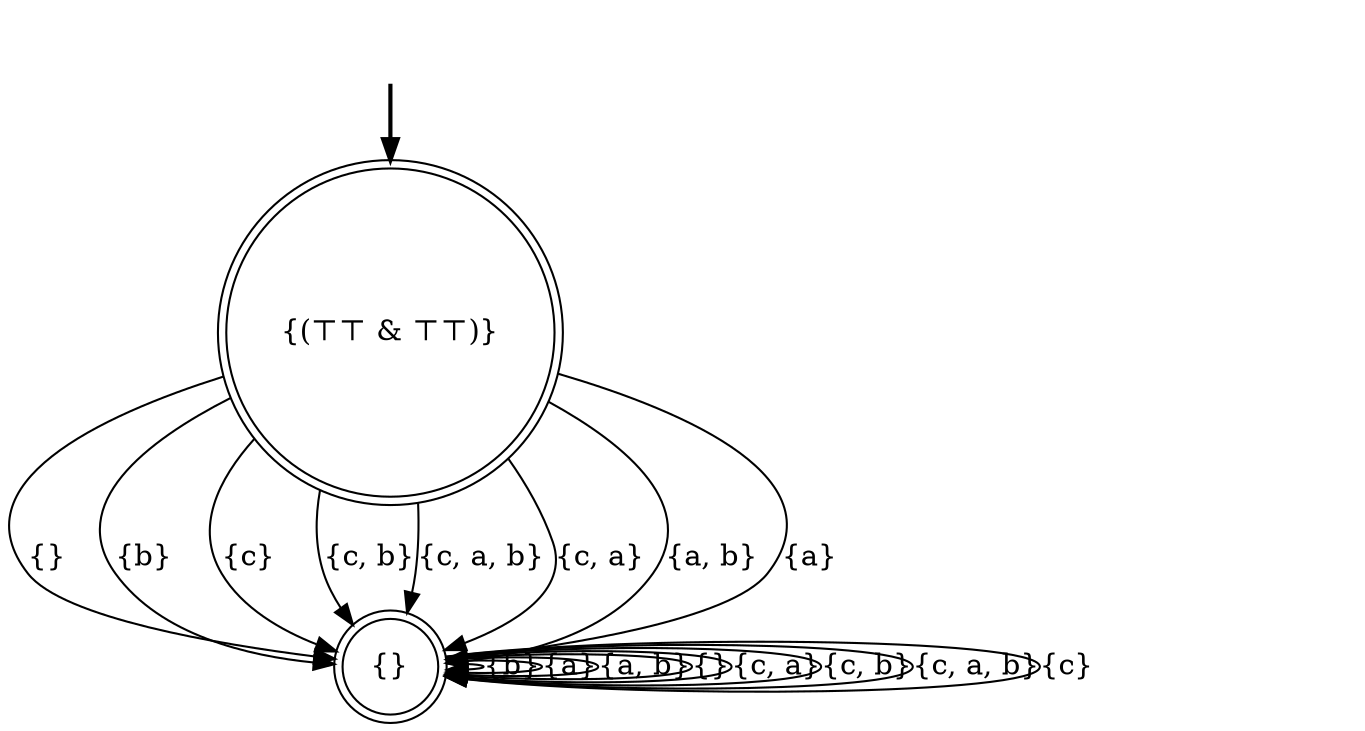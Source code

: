digraph {
	fake0 [style=invisible]
	"{}" [shape=doublecircle]
	"{(⊤⊤ & ⊤⊤)}" [root=true shape=doublecircle]
	fake0 -> "{(⊤⊤ & ⊤⊤)}" [style=bold]
	"{(⊤⊤ & ⊤⊤)}" -> "{}" [label="{}"]
	"{(⊤⊤ & ⊤⊤)}" -> "{}" [label="{b}"]
	"{}" -> "{}" [label="{b}"]
	"{}" -> "{}" [label="{a}"]
	"{}" -> "{}" [label="{a, b}"]
	"{}" -> "{}" [label="{}"]
	"{}" -> "{}" [label="{c, a}"]
	"{(⊤⊤ & ⊤⊤)}" -> "{}" [label="{c}"]
	"{}" -> "{}" [label="{c, b}"]
	"{}" -> "{}" [label="{c, a, b}"]
	"{(⊤⊤ & ⊤⊤)}" -> "{}" [label="{c, b}"]
	"{(⊤⊤ & ⊤⊤)}" -> "{}" [label="{c, a, b}"]
	"{(⊤⊤ & ⊤⊤)}" -> "{}" [label="{c, a}"]
	"{(⊤⊤ & ⊤⊤)}" -> "{}" [label="{a, b}"]
	"{(⊤⊤ & ⊤⊤)}" -> "{}" [label="{a}"]
	"{}" -> "{}" [label="{c}"]
}
